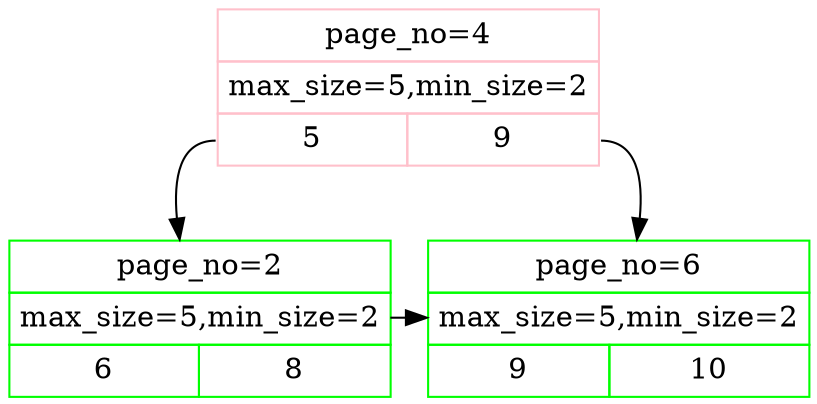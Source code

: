 digraph G {
INT_4[shape=plain color=pink label=<<TABLE BORDER="0" CELLBORDER="1" CELLSPACING="0" CELLPADDING="4">
<TR><TD COLSPAN="2">page_no=4</TD></TR>
<TR><TD COLSPAN="2">max_size=5,min_size=2</TD></TR>
<TR><TD PORT="p2">5</TD>
<TD PORT="p6">9</TD>
</TR></TABLE>>];
LEAF_2[shape=plain color=green label=<<TABLE BORDER="0" CELLBORDER="1" CELLSPACING="0" CELLPADDING="4">
<TR><TD COLSPAN="2">page_no=2</TD></TR>
<TR><TD COLSPAN="2">max_size=5,min_size=2</TD></TR>
<TR><TD>6</TD>
<TD>8</TD>
</TR></TABLE>>];
LEAF_2 -> LEAF_6;
{rank=same LEAF_2 LEAF_6};
INT_4:p2 -> LEAF_2;
LEAF_6[shape=plain color=green label=<<TABLE BORDER="0" CELLBORDER="1" CELLSPACING="0" CELLPADDING="4">
<TR><TD COLSPAN="2">page_no=6</TD></TR>
<TR><TD COLSPAN="2">max_size=5,min_size=2</TD></TR>
<TR><TD>9</TD>
<TD>10</TD>
</TR></TABLE>>];
INT_4:p6 -> LEAF_6;
}
